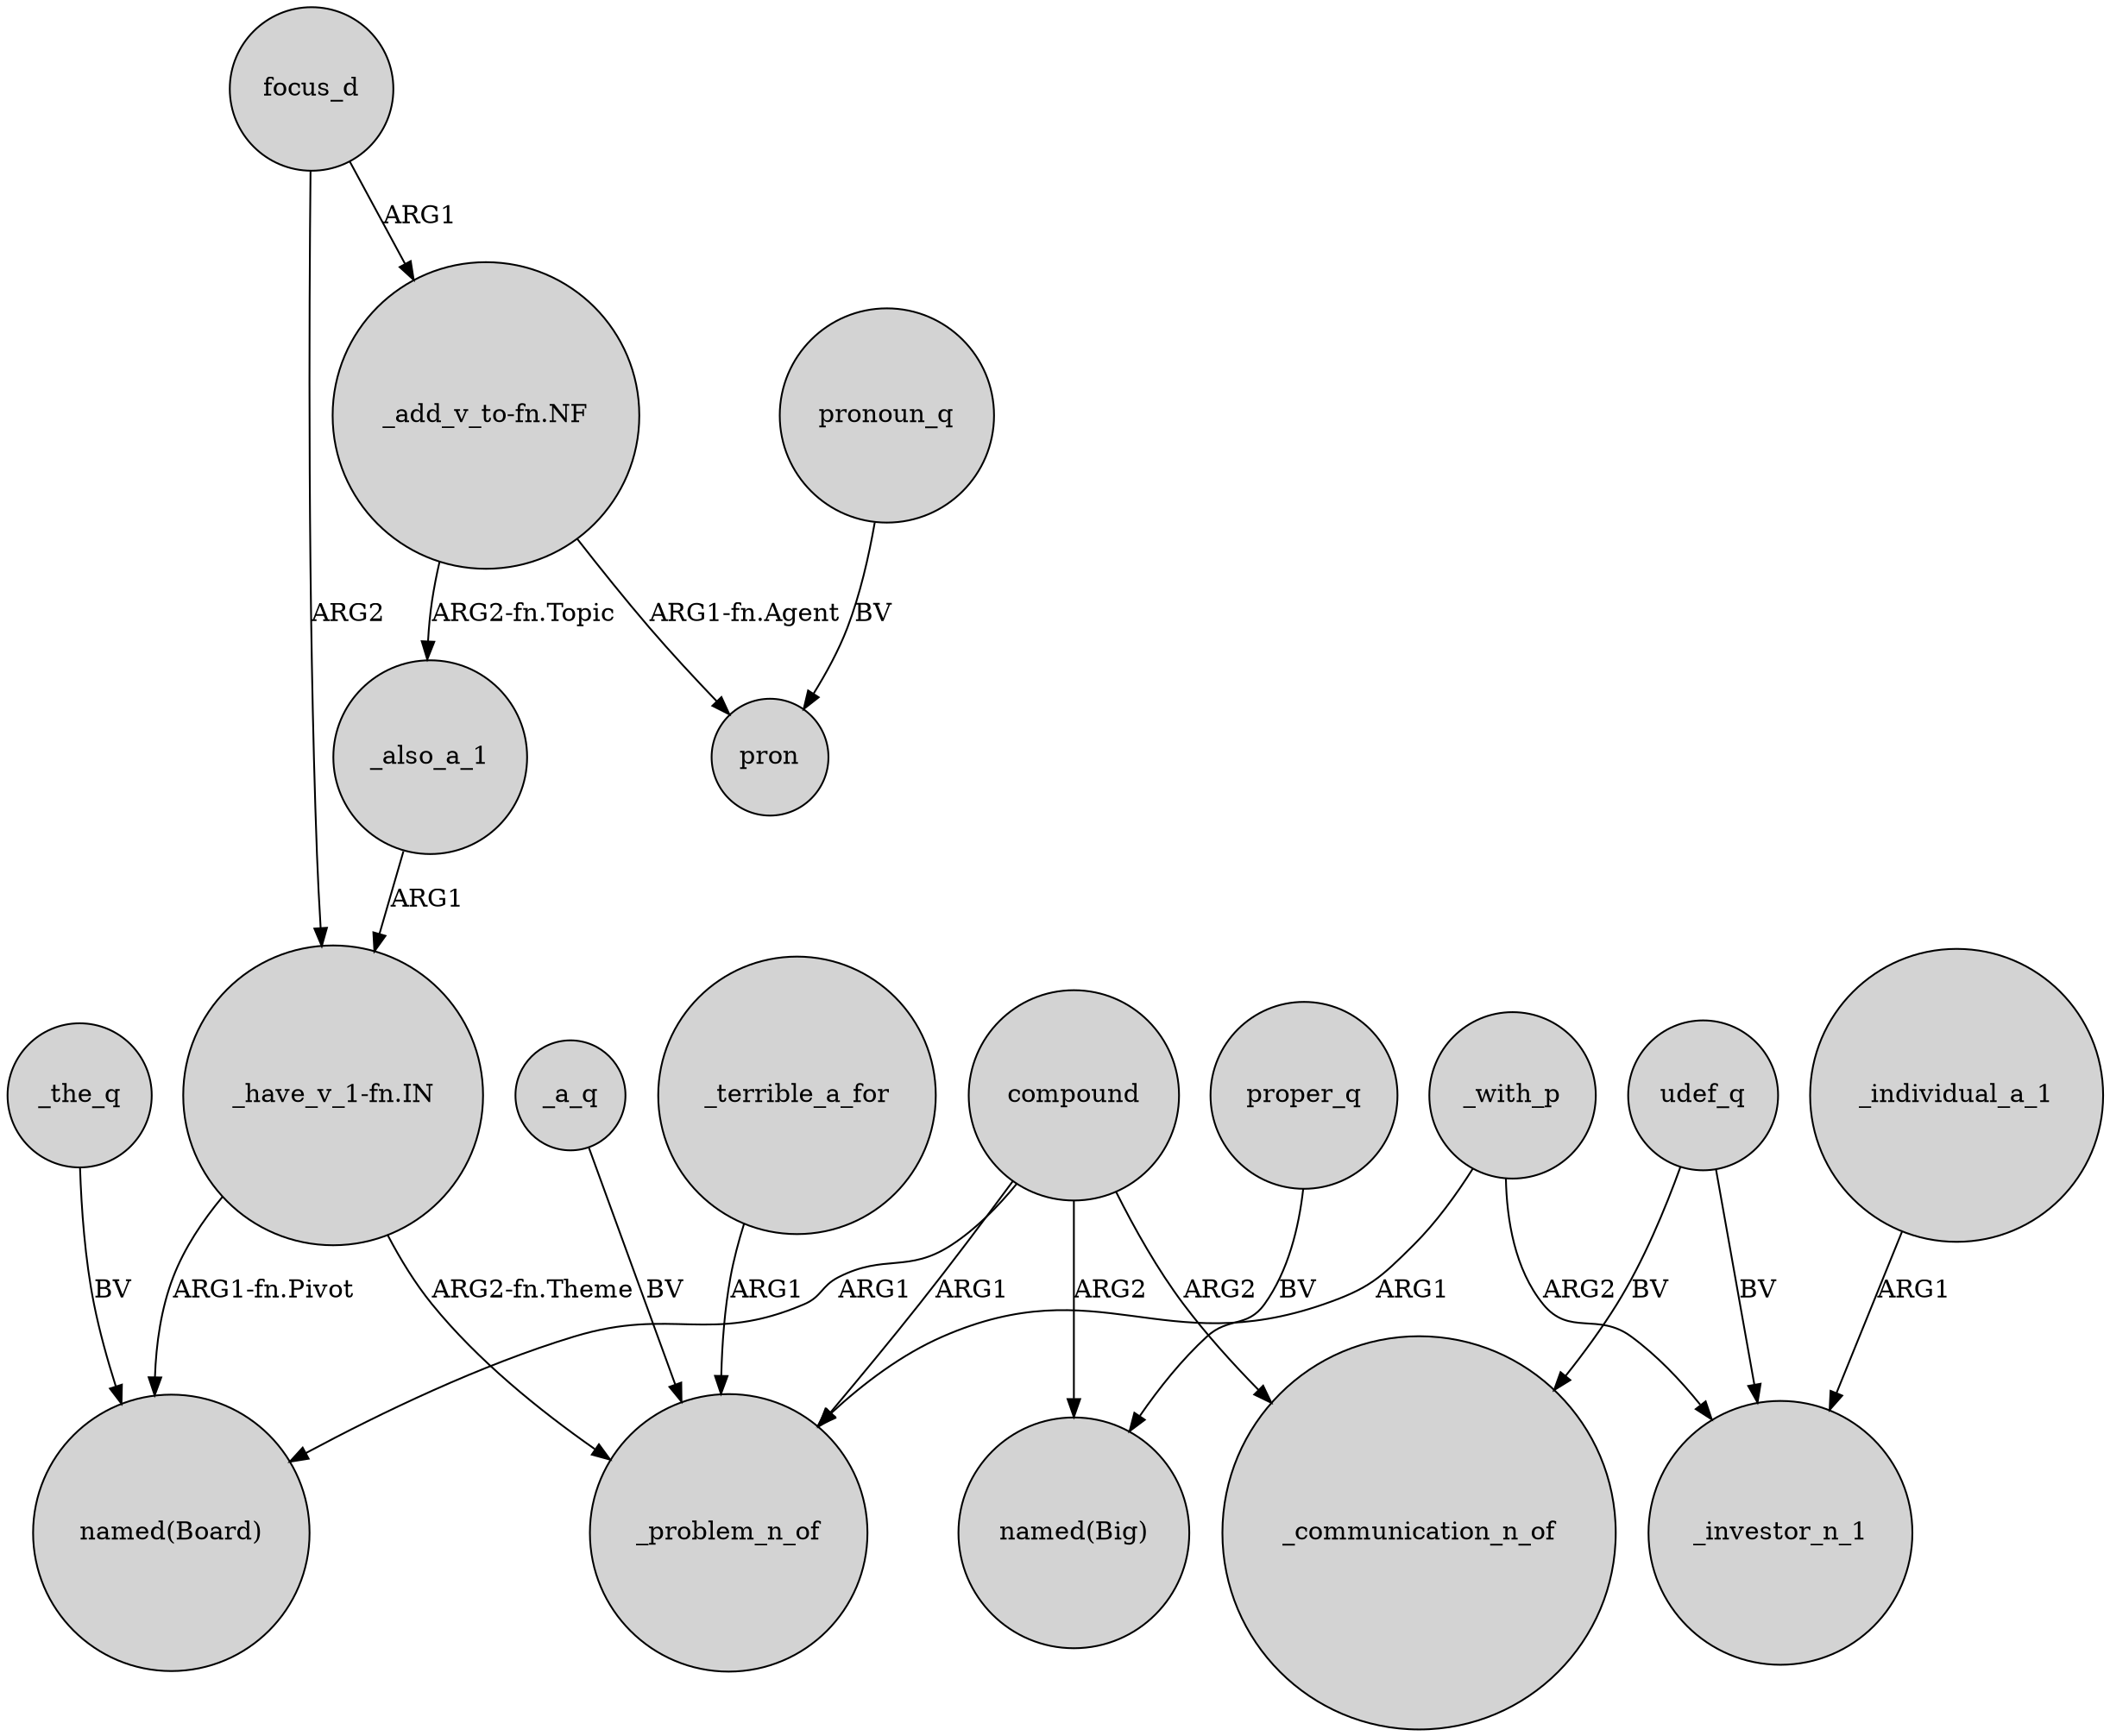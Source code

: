 digraph {
	node [shape=circle style=filled]
	_the_q -> "named(Board)" [label=BV]
	_with_p -> _investor_n_1 [label=ARG2]
	udef_q -> _investor_n_1 [label=BV]
	focus_d -> "_have_v_1-fn.IN" [label=ARG2]
	_terrible_a_for -> _problem_n_of [label=ARG1]
	"_have_v_1-fn.IN" -> _problem_n_of [label="ARG2-fn.Theme"]
	"_add_v_to-fn.NF" -> _also_a_1 [label="ARG2-fn.Topic"]
	proper_q -> "named(Big)" [label=BV]
	pronoun_q -> pron [label=BV]
	compound -> "named(Board)" [label=ARG1]
	compound -> _problem_n_of [label=ARG1]
	_individual_a_1 -> _investor_n_1 [label=ARG1]
	udef_q -> _communication_n_of [label=BV]
	_also_a_1 -> "_have_v_1-fn.IN" [label=ARG1]
	"_add_v_to-fn.NF" -> pron [label="ARG1-fn.Agent"]
	"_have_v_1-fn.IN" -> "named(Board)" [label="ARG1-fn.Pivot"]
	_with_p -> _problem_n_of [label=ARG1]
	focus_d -> "_add_v_to-fn.NF" [label=ARG1]
	compound -> _communication_n_of [label=ARG2]
	compound -> "named(Big)" [label=ARG2]
	_a_q -> _problem_n_of [label=BV]
}
